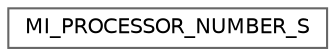 digraph "类继承关系图"
{
 // LATEX_PDF_SIZE
  bgcolor="transparent";
  edge [fontname=Helvetica,fontsize=10,labelfontname=Helvetica,labelfontsize=10];
  node [fontname=Helvetica,fontsize=10,shape=box,height=0.2,width=0.4];
  rankdir="LR";
  Node0 [id="Node000000",label="MI_PROCESSOR_NUMBER_S",height=0.2,width=0.4,color="grey40", fillcolor="white", style="filled",URL="$struct_m_i___p_r_o_c_e_s_s_o_r___n_u_m_b_e_r___s.html",tooltip=" "];
}
